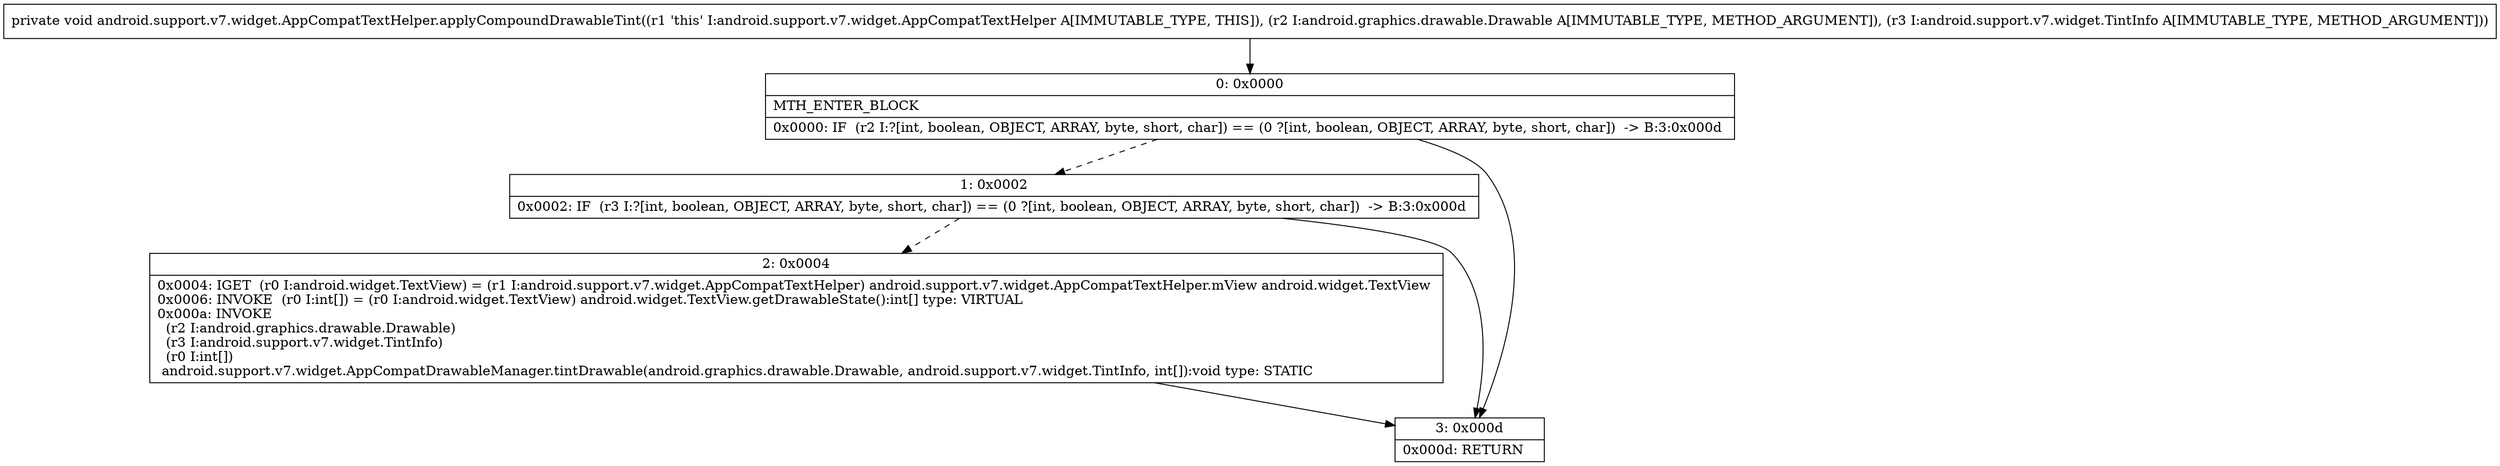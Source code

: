 digraph "CFG forandroid.support.v7.widget.AppCompatTextHelper.applyCompoundDrawableTint(Landroid\/graphics\/drawable\/Drawable;Landroid\/support\/v7\/widget\/TintInfo;)V" {
Node_0 [shape=record,label="{0\:\ 0x0000|MTH_ENTER_BLOCK\l|0x0000: IF  (r2 I:?[int, boolean, OBJECT, ARRAY, byte, short, char]) == (0 ?[int, boolean, OBJECT, ARRAY, byte, short, char])  \-\> B:3:0x000d \l}"];
Node_1 [shape=record,label="{1\:\ 0x0002|0x0002: IF  (r3 I:?[int, boolean, OBJECT, ARRAY, byte, short, char]) == (0 ?[int, boolean, OBJECT, ARRAY, byte, short, char])  \-\> B:3:0x000d \l}"];
Node_2 [shape=record,label="{2\:\ 0x0004|0x0004: IGET  (r0 I:android.widget.TextView) = (r1 I:android.support.v7.widget.AppCompatTextHelper) android.support.v7.widget.AppCompatTextHelper.mView android.widget.TextView \l0x0006: INVOKE  (r0 I:int[]) = (r0 I:android.widget.TextView) android.widget.TextView.getDrawableState():int[] type: VIRTUAL \l0x000a: INVOKE  \l  (r2 I:android.graphics.drawable.Drawable)\l  (r3 I:android.support.v7.widget.TintInfo)\l  (r0 I:int[])\l android.support.v7.widget.AppCompatDrawableManager.tintDrawable(android.graphics.drawable.Drawable, android.support.v7.widget.TintInfo, int[]):void type: STATIC \l}"];
Node_3 [shape=record,label="{3\:\ 0x000d|0x000d: RETURN   \l}"];
MethodNode[shape=record,label="{private void android.support.v7.widget.AppCompatTextHelper.applyCompoundDrawableTint((r1 'this' I:android.support.v7.widget.AppCompatTextHelper A[IMMUTABLE_TYPE, THIS]), (r2 I:android.graphics.drawable.Drawable A[IMMUTABLE_TYPE, METHOD_ARGUMENT]), (r3 I:android.support.v7.widget.TintInfo A[IMMUTABLE_TYPE, METHOD_ARGUMENT])) }"];
MethodNode -> Node_0;
Node_0 -> Node_1[style=dashed];
Node_0 -> Node_3;
Node_1 -> Node_2[style=dashed];
Node_1 -> Node_3;
Node_2 -> Node_3;
}

